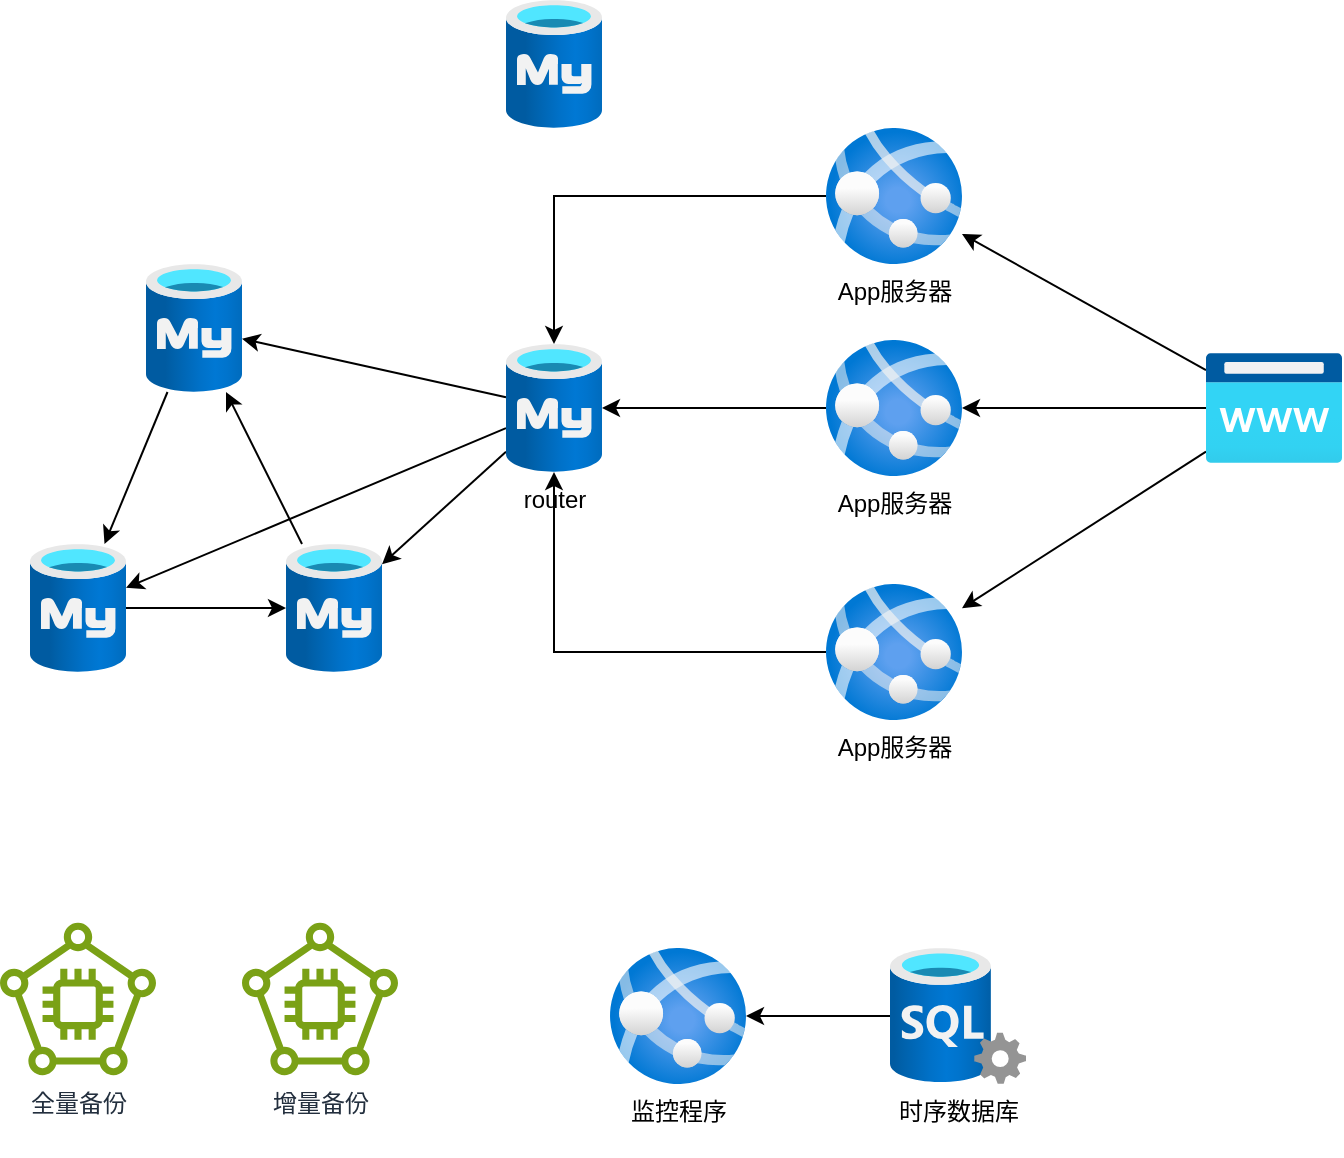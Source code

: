 <mxfile version="24.7.14" pages="5">
  <diagram name="L1" id="BFDUDT7zp8bW2f1VNkSr">
    <mxGraphModel dx="892" dy="621" grid="1" gridSize="10" guides="1" tooltips="1" connect="1" arrows="1" fold="1" page="1" pageScale="1" pageWidth="850" pageHeight="1100" math="0" shadow="0">
      <root>
        <mxCell id="0" />
        <mxCell id="1" parent="0" />
        <mxCell id="Ar2I6kyapb9o5fW3UJyG-4" value="" style="rounded=0;orthogonalLoop=1;jettySize=auto;html=1;" edge="1" parent="1" source="Ar2I6kyapb9o5fW3UJyG-1" target="Ar2I6kyapb9o5fW3UJyG-2">
          <mxGeometry relative="1" as="geometry" />
        </mxCell>
        <mxCell id="Ar2I6kyapb9o5fW3UJyG-1" value="" style="image;aspect=fixed;html=1;points=[];align=center;fontSize=12;image=img/lib/azure2/databases/Azure_Database_MySQL_Server.svg;" vertex="1" parent="1">
          <mxGeometry x="208" y="198" width="48" height="64" as="geometry" />
        </mxCell>
        <mxCell id="Ar2I6kyapb9o5fW3UJyG-5" value="" style="edgeStyle=orthogonalEdgeStyle;rounded=0;orthogonalLoop=1;jettySize=auto;html=1;" edge="1" parent="1" source="Ar2I6kyapb9o5fW3UJyG-2" target="Ar2I6kyapb9o5fW3UJyG-3">
          <mxGeometry relative="1" as="geometry" />
        </mxCell>
        <mxCell id="Ar2I6kyapb9o5fW3UJyG-2" value="" style="image;aspect=fixed;html=1;points=[];align=center;fontSize=12;image=img/lib/azure2/databases/Azure_Database_MySQL_Server.svg;" vertex="1" parent="1">
          <mxGeometry x="150" y="338" width="48" height="64" as="geometry" />
        </mxCell>
        <mxCell id="Ar2I6kyapb9o5fW3UJyG-6" value="" style="rounded=0;orthogonalLoop=1;jettySize=auto;html=1;" edge="1" parent="1" source="Ar2I6kyapb9o5fW3UJyG-3" target="Ar2I6kyapb9o5fW3UJyG-1">
          <mxGeometry relative="1" as="geometry" />
        </mxCell>
        <mxCell id="Ar2I6kyapb9o5fW3UJyG-3" value="" style="image;aspect=fixed;html=1;points=[];align=center;fontSize=12;image=img/lib/azure2/databases/Azure_Database_MySQL_Server.svg;" vertex="1" parent="1">
          <mxGeometry x="278" y="338" width="48" height="64" as="geometry" />
        </mxCell>
        <mxCell id="Ar2I6kyapb9o5fW3UJyG-8" value="" style="rounded=0;orthogonalLoop=1;jettySize=auto;html=1;" edge="1" parent="1" source="Ar2I6kyapb9o5fW3UJyG-7" target="Ar2I6kyapb9o5fW3UJyG-1">
          <mxGeometry relative="1" as="geometry" />
        </mxCell>
        <mxCell id="Ar2I6kyapb9o5fW3UJyG-9" value="" style="rounded=0;orthogonalLoop=1;jettySize=auto;html=1;" edge="1" parent="1" source="Ar2I6kyapb9o5fW3UJyG-7" target="Ar2I6kyapb9o5fW3UJyG-3">
          <mxGeometry relative="1" as="geometry" />
        </mxCell>
        <mxCell id="Ar2I6kyapb9o5fW3UJyG-10" value="" style="rounded=0;orthogonalLoop=1;jettySize=auto;html=1;" edge="1" parent="1" source="Ar2I6kyapb9o5fW3UJyG-7" target="Ar2I6kyapb9o5fW3UJyG-2">
          <mxGeometry relative="1" as="geometry" />
        </mxCell>
        <mxCell id="Ar2I6kyapb9o5fW3UJyG-7" value="router" style="image;aspect=fixed;html=1;points=[];align=center;fontSize=12;image=img/lib/azure2/databases/Azure_Database_MySQL_Server.svg;" vertex="1" parent="1">
          <mxGeometry x="388" y="238" width="48" height="64" as="geometry" />
        </mxCell>
        <mxCell id="Ar2I6kyapb9o5fW3UJyG-15" value="" style="edgeStyle=orthogonalEdgeStyle;rounded=0;orthogonalLoop=1;jettySize=auto;html=1;" edge="1" parent="1" source="Ar2I6kyapb9o5fW3UJyG-12" target="Ar2I6kyapb9o5fW3UJyG-7">
          <mxGeometry relative="1" as="geometry" />
        </mxCell>
        <mxCell id="Ar2I6kyapb9o5fW3UJyG-12" value="App服务器" style="image;aspect=fixed;html=1;points=[];align=center;fontSize=12;image=img/lib/azure2/app_services/App_Services.svg;" vertex="1" parent="1">
          <mxGeometry x="548" y="130" width="68" height="68" as="geometry" />
        </mxCell>
        <mxCell id="Ar2I6kyapb9o5fW3UJyG-17" value="" style="edgeStyle=orthogonalEdgeStyle;rounded=0;orthogonalLoop=1;jettySize=auto;html=1;" edge="1" parent="1" source="Ar2I6kyapb9o5fW3UJyG-13" target="Ar2I6kyapb9o5fW3UJyG-7">
          <mxGeometry relative="1" as="geometry" />
        </mxCell>
        <mxCell id="Ar2I6kyapb9o5fW3UJyG-13" value="App服务器" style="image;aspect=fixed;html=1;points=[];align=center;fontSize=12;image=img/lib/azure2/app_services/App_Services.svg;" vertex="1" parent="1">
          <mxGeometry x="548" y="358" width="68" height="68" as="geometry" />
        </mxCell>
        <mxCell id="Ar2I6kyapb9o5fW3UJyG-16" value="" style="edgeStyle=orthogonalEdgeStyle;rounded=0;orthogonalLoop=1;jettySize=auto;html=1;" edge="1" parent="1" source="Ar2I6kyapb9o5fW3UJyG-14" target="Ar2I6kyapb9o5fW3UJyG-7">
          <mxGeometry relative="1" as="geometry" />
        </mxCell>
        <mxCell id="Ar2I6kyapb9o5fW3UJyG-14" value="App服务器" style="image;aspect=fixed;html=1;points=[];align=center;fontSize=12;image=img/lib/azure2/app_services/App_Services.svg;" vertex="1" parent="1">
          <mxGeometry x="548" y="236" width="68" height="68" as="geometry" />
        </mxCell>
        <mxCell id="Ar2I6kyapb9o5fW3UJyG-19" value="" style="rounded=0;orthogonalLoop=1;jettySize=auto;html=1;" edge="1" parent="1" source="Ar2I6kyapb9o5fW3UJyG-18" target="Ar2I6kyapb9o5fW3UJyG-12">
          <mxGeometry relative="1" as="geometry" />
        </mxCell>
        <mxCell id="Ar2I6kyapb9o5fW3UJyG-20" value="" style="rounded=0;orthogonalLoop=1;jettySize=auto;html=1;" edge="1" parent="1" source="Ar2I6kyapb9o5fW3UJyG-18" target="Ar2I6kyapb9o5fW3UJyG-14">
          <mxGeometry relative="1" as="geometry" />
        </mxCell>
        <mxCell id="Ar2I6kyapb9o5fW3UJyG-21" value="" style="rounded=0;orthogonalLoop=1;jettySize=auto;html=1;" edge="1" parent="1" source="Ar2I6kyapb9o5fW3UJyG-18" target="Ar2I6kyapb9o5fW3UJyG-13">
          <mxGeometry relative="1" as="geometry" />
        </mxCell>
        <mxCell id="Ar2I6kyapb9o5fW3UJyG-18" value="" style="image;aspect=fixed;html=1;points=[];align=center;fontSize=12;image=img/lib/azure2/app_services/App_Service_Domains.svg;" vertex="1" parent="1">
          <mxGeometry x="738" y="242.5" width="68" height="55.0" as="geometry" />
        </mxCell>
        <mxCell id="81i1dUO_mtLAsaVfOT57-1" value="" style="image;aspect=fixed;html=1;points=[];align=center;fontSize=12;image=img/lib/azure2/databases/Azure_Database_MySQL_Server.svg;" vertex="1" parent="1">
          <mxGeometry x="388" y="66" width="48" height="64" as="geometry" />
        </mxCell>
        <mxCell id="81i1dUO_mtLAsaVfOT57-2" value="监控程序&lt;div&gt;&lt;br&gt;&lt;/div&gt;" style="image;aspect=fixed;html=1;points=[];align=center;fontSize=12;image=img/lib/azure2/app_services/App_Services.svg;" vertex="1" parent="1">
          <mxGeometry x="440" y="540" width="68" height="68" as="geometry" />
        </mxCell>
        <mxCell id="uQp_ELIqiohpTSqB1h4A-1" value="" style="edgeStyle=orthogonalEdgeStyle;rounded=0;orthogonalLoop=1;jettySize=auto;html=1;" edge="1" parent="1" source="81i1dUO_mtLAsaVfOT57-3" target="81i1dUO_mtLAsaVfOT57-2">
          <mxGeometry relative="1" as="geometry" />
        </mxCell>
        <mxCell id="81i1dUO_mtLAsaVfOT57-3" value="时序数据库" style="image;aspect=fixed;html=1;points=[];align=center;fontSize=12;image=img/lib/azure2/databases/SQL_Server.svg;" vertex="1" parent="1">
          <mxGeometry x="580" y="540" width="68" height="68" as="geometry" />
        </mxCell>
        <mxCell id="uQp_ELIqiohpTSqB1h4A-2" value="增量备份" style="sketch=0;outlineConnect=0;fontColor=#232F3E;gradientColor=none;fillColor=#7AA116;strokeColor=none;dashed=0;verticalLabelPosition=bottom;verticalAlign=top;align=center;html=1;fontSize=12;fontStyle=0;aspect=fixed;pointerEvents=1;shape=mxgraph.aws4.backup_compute;" vertex="1" parent="1">
          <mxGeometry x="256" y="527" width="78" height="77" as="geometry" />
        </mxCell>
        <mxCell id="uQp_ELIqiohpTSqB1h4A-3" value="全量备份" style="sketch=0;outlineConnect=0;fontColor=#232F3E;gradientColor=none;fillColor=#7AA116;strokeColor=none;dashed=0;verticalLabelPosition=bottom;verticalAlign=top;align=center;html=1;fontSize=12;fontStyle=0;aspect=fixed;pointerEvents=1;shape=mxgraph.aws4.backup_compute;" vertex="1" parent="1">
          <mxGeometry x="135" y="527" width="78" height="77" as="geometry" />
        </mxCell>
      </root>
    </mxGraphModel>
  </diagram>
  <diagram id="nIjgZ2-SpNTqjJREQWF2" name="L2">
    <mxGraphModel dx="892" dy="621" grid="1" gridSize="10" guides="1" tooltips="1" connect="1" arrows="1" fold="1" page="1" pageScale="1" pageWidth="850" pageHeight="1100" math="0" shadow="0">
      <root>
        <mxCell id="0" />
        <mxCell id="1" parent="0" />
        <mxCell id="2KMu9q8ZVu2z2tUtmJDD-1" value="" style="rounded=0;orthogonalLoop=1;jettySize=auto;html=1;" edge="1" parent="1" source="2KMu9q8ZVu2z2tUtmJDD-2" target="2KMu9q8ZVu2z2tUtmJDD-4">
          <mxGeometry relative="1" as="geometry" />
        </mxCell>
        <mxCell id="2KMu9q8ZVu2z2tUtmJDD-2" value="" style="image;aspect=fixed;html=1;points=[];align=center;fontSize=12;image=img/lib/azure2/databases/Azure_Database_MySQL_Server.svg;" vertex="1" parent="1">
          <mxGeometry x="240" y="80" width="48" height="64" as="geometry" />
        </mxCell>
        <mxCell id="2KMu9q8ZVu2z2tUtmJDD-3" value="" style="edgeStyle=orthogonalEdgeStyle;rounded=0;orthogonalLoop=1;jettySize=auto;html=1;" edge="1" parent="1" source="2KMu9q8ZVu2z2tUtmJDD-4" target="2KMu9q8ZVu2z2tUtmJDD-6">
          <mxGeometry relative="1" as="geometry" />
        </mxCell>
        <mxCell id="2KMu9q8ZVu2z2tUtmJDD-4" value="" style="image;aspect=fixed;html=1;points=[];align=center;fontSize=12;image=img/lib/azure2/databases/Azure_Database_MySQL_Server.svg;" vertex="1" parent="1">
          <mxGeometry x="182" y="220" width="48" height="64" as="geometry" />
        </mxCell>
        <mxCell id="2KMu9q8ZVu2z2tUtmJDD-5" value="" style="rounded=0;orthogonalLoop=1;jettySize=auto;html=1;" edge="1" parent="1" source="2KMu9q8ZVu2z2tUtmJDD-6" target="2KMu9q8ZVu2z2tUtmJDD-2">
          <mxGeometry relative="1" as="geometry" />
        </mxCell>
        <mxCell id="2KMu9q8ZVu2z2tUtmJDD-6" value="" style="image;aspect=fixed;html=1;points=[];align=center;fontSize=12;image=img/lib/azure2/databases/Azure_Database_MySQL_Server.svg;" vertex="1" parent="1">
          <mxGeometry x="310" y="220" width="48" height="64" as="geometry" />
        </mxCell>
        <mxCell id="2KMu9q8ZVu2z2tUtmJDD-7" value="" style="rounded=0;orthogonalLoop=1;jettySize=auto;html=1;" edge="1" parent="1" source="2KMu9q8ZVu2z2tUtmJDD-10" target="2KMu9q8ZVu2z2tUtmJDD-2">
          <mxGeometry relative="1" as="geometry" />
        </mxCell>
        <mxCell id="2KMu9q8ZVu2z2tUtmJDD-8" value="" style="rounded=0;orthogonalLoop=1;jettySize=auto;html=1;" edge="1" parent="1" source="2KMu9q8ZVu2z2tUtmJDD-10" target="2KMu9q8ZVu2z2tUtmJDD-6">
          <mxGeometry relative="1" as="geometry" />
        </mxCell>
        <mxCell id="2KMu9q8ZVu2z2tUtmJDD-9" value="" style="rounded=0;orthogonalLoop=1;jettySize=auto;html=1;" edge="1" parent="1" source="2KMu9q8ZVu2z2tUtmJDD-10" target="2KMu9q8ZVu2z2tUtmJDD-4">
          <mxGeometry relative="1" as="geometry" />
        </mxCell>
        <mxCell id="2KMu9q8ZVu2z2tUtmJDD-10" value="router" style="image;aspect=fixed;html=1;points=[];align=center;fontSize=12;image=img/lib/azure2/databases/Azure_Database_MySQL_Server.svg;" vertex="1" parent="1">
          <mxGeometry x="420" y="120" width="48" height="64" as="geometry" />
        </mxCell>
        <mxCell id="2KMu9q8ZVu2z2tUtmJDD-11" value="" style="edgeStyle=orthogonalEdgeStyle;rounded=0;orthogonalLoop=1;jettySize=auto;html=1;" edge="1" parent="1" source="2KMu9q8ZVu2z2tUtmJDD-12" target="2KMu9q8ZVu2z2tUtmJDD-10">
          <mxGeometry relative="1" as="geometry" />
        </mxCell>
        <mxCell id="2KMu9q8ZVu2z2tUtmJDD-12" value="App服务器" style="image;aspect=fixed;html=1;points=[];align=center;fontSize=12;image=img/lib/azure2/app_services/App_Services.svg;" vertex="1" parent="1">
          <mxGeometry x="580" y="12" width="68" height="68" as="geometry" />
        </mxCell>
        <mxCell id="2KMu9q8ZVu2z2tUtmJDD-13" value="" style="edgeStyle=orthogonalEdgeStyle;rounded=0;orthogonalLoop=1;jettySize=auto;html=1;" edge="1" parent="1" source="2KMu9q8ZVu2z2tUtmJDD-14" target="2KMu9q8ZVu2z2tUtmJDD-10">
          <mxGeometry relative="1" as="geometry" />
        </mxCell>
        <mxCell id="2KMu9q8ZVu2z2tUtmJDD-27" value="" style="rounded=0;orthogonalLoop=1;jettySize=auto;html=1;" edge="1" parent="1" source="2KMu9q8ZVu2z2tUtmJDD-14" target="2KMu9q8ZVu2z2tUtmJDD-23">
          <mxGeometry relative="1" as="geometry" />
        </mxCell>
        <mxCell id="2KMu9q8ZVu2z2tUtmJDD-14" value="App服务器" style="image;aspect=fixed;html=1;points=[];align=center;fontSize=12;image=img/lib/azure2/app_services/App_Services.svg;" vertex="1" parent="1">
          <mxGeometry x="580" y="240" width="68" height="68" as="geometry" />
        </mxCell>
        <mxCell id="2KMu9q8ZVu2z2tUtmJDD-29" value="" style="edgeStyle=orthogonalEdgeStyle;rounded=0;orthogonalLoop=1;jettySize=auto;html=1;" edge="1" parent="1" source="2KMu9q8ZVu2z2tUtmJDD-16" target="2KMu9q8ZVu2z2tUtmJDD-10">
          <mxGeometry relative="1" as="geometry" />
        </mxCell>
        <mxCell id="2KMu9q8ZVu2z2tUtmJDD-16" value="App服务器" style="image;aspect=fixed;html=1;points=[];align=center;fontSize=12;image=img/lib/azure2/app_services/App_Services.svg;" vertex="1" parent="1">
          <mxGeometry x="580" y="118" width="68" height="68" as="geometry" />
        </mxCell>
        <mxCell id="2KMu9q8ZVu2z2tUtmJDD-17" value="" style="rounded=0;orthogonalLoop=1;jettySize=auto;html=1;" edge="1" parent="1" source="2KMu9q8ZVu2z2tUtmJDD-20" target="2KMu9q8ZVu2z2tUtmJDD-12">
          <mxGeometry relative="1" as="geometry" />
        </mxCell>
        <mxCell id="2KMu9q8ZVu2z2tUtmJDD-18" value="" style="rounded=0;orthogonalLoop=1;jettySize=auto;html=1;" edge="1" parent="1" source="2KMu9q8ZVu2z2tUtmJDD-20" target="2KMu9q8ZVu2z2tUtmJDD-16">
          <mxGeometry relative="1" as="geometry" />
        </mxCell>
        <mxCell id="2KMu9q8ZVu2z2tUtmJDD-19" value="" style="rounded=0;orthogonalLoop=1;jettySize=auto;html=1;" edge="1" parent="1" source="2KMu9q8ZVu2z2tUtmJDD-20" target="2KMu9q8ZVu2z2tUtmJDD-14">
          <mxGeometry relative="1" as="geometry" />
        </mxCell>
        <mxCell id="2KMu9q8ZVu2z2tUtmJDD-20" value="" style="image;aspect=fixed;html=1;points=[];align=center;fontSize=12;image=img/lib/azure2/app_services/App_Service_Domains.svg;" vertex="1" parent="1">
          <mxGeometry x="770" y="124.5" width="68" height="55.0" as="geometry" />
        </mxCell>
        <mxCell id="2KMu9q8ZVu2z2tUtmJDD-23" value="NFS" style="image;aspect=fixed;html=1;points=[];align=center;fontSize=12;image=img/lib/azure2/storage/StorSimple_Data_Managers.svg;" vertex="1" parent="1">
          <mxGeometry x="470" y="390" width="48" height="64" as="geometry" />
        </mxCell>
        <mxCell id="2KMu9q8ZVu2z2tUtmJDD-32" value="" style="rounded=0;orthogonalLoop=1;jettySize=auto;html=1;" edge="1" parent="1" source="2KMu9q8ZVu2z2tUtmJDD-26" target="2KMu9q8ZVu2z2tUtmJDD-10">
          <mxGeometry relative="1" as="geometry" />
        </mxCell>
        <mxCell id="2KMu9q8ZVu2z2tUtmJDD-33" value="" style="edgeStyle=orthogonalEdgeStyle;rounded=0;orthogonalLoop=1;jettySize=auto;html=1;" edge="1" parent="1" source="2KMu9q8ZVu2z2tUtmJDD-26" target="2KMu9q8ZVu2z2tUtmJDD-23">
          <mxGeometry relative="1" as="geometry" />
        </mxCell>
        <mxCell id="2KMu9q8ZVu2z2tUtmJDD-26" value="定时任务" style="points=[[0.145,0.145,0],[0.5,0,0],[0.855,0.145,0],[1,0.5,0],[0.855,0.855,0],[0.5,1,0],[0.145,0.855,0],[0,0.5,0]];shape=mxgraph.bpmn.event;html=1;verticalLabelPosition=bottom;labelBackgroundColor=#ffffff;verticalAlign=top;align=center;perimeter=ellipsePerimeter;outlineConnect=0;aspect=fixed;outline=catching;symbol=timer;" vertex="1" parent="1">
          <mxGeometry x="350" y="397" width="50" height="50" as="geometry" />
        </mxCell>
        <mxCell id="2KMu9q8ZVu2z2tUtmJDD-30" value="" style="endArrow=classic;html=1;rounded=0;" edge="1" parent="1" source="2KMu9q8ZVu2z2tUtmJDD-12" target="2KMu9q8ZVu2z2tUtmJDD-23">
          <mxGeometry width="50" height="50" relative="1" as="geometry">
            <mxPoint x="420" y="220" as="sourcePoint" />
            <mxPoint x="470" y="170" as="targetPoint" />
          </mxGeometry>
        </mxCell>
        <mxCell id="2KMu9q8ZVu2z2tUtmJDD-31" value="" style="endArrow=classic;html=1;rounded=0;" edge="1" parent="1" source="2KMu9q8ZVu2z2tUtmJDD-16" target="2KMu9q8ZVu2z2tUtmJDD-23">
          <mxGeometry width="50" height="50" relative="1" as="geometry">
            <mxPoint x="420" y="220" as="sourcePoint" />
            <mxPoint x="560" y="200" as="targetPoint" />
          </mxGeometry>
        </mxCell>
      </root>
    </mxGraphModel>
  </diagram>
  <diagram id="y6FhThIO_ZO7V0j0Mpfw" name="L3">
    <mxGraphModel dx="892" dy="621" grid="1" gridSize="10" guides="1" tooltips="1" connect="1" arrows="1" fold="1" page="1" pageScale="1" pageWidth="850" pageHeight="1100" math="0" shadow="0">
      <root>
        <mxCell id="0" />
        <mxCell id="1" parent="0" />
        <mxCell id="eptUyO4xNGn-BXEB1Qza-1" value="" style="rounded=0;orthogonalLoop=1;jettySize=auto;html=1;" edge="1" parent="1" source="eptUyO4xNGn-BXEB1Qza-2" target="eptUyO4xNGn-BXEB1Qza-4">
          <mxGeometry relative="1" as="geometry" />
        </mxCell>
        <mxCell id="eptUyO4xNGn-BXEB1Qza-2" value="" style="image;aspect=fixed;html=1;points=[];align=center;fontSize=12;image=img/lib/azure2/databases/Azure_Database_MySQL_Server.svg;" vertex="1" parent="1">
          <mxGeometry x="240" y="80" width="48" height="64" as="geometry" />
        </mxCell>
        <mxCell id="eptUyO4xNGn-BXEB1Qza-3" value="" style="edgeStyle=orthogonalEdgeStyle;rounded=0;orthogonalLoop=1;jettySize=auto;html=1;" edge="1" parent="1" source="eptUyO4xNGn-BXEB1Qza-4" target="eptUyO4xNGn-BXEB1Qza-6">
          <mxGeometry relative="1" as="geometry" />
        </mxCell>
        <mxCell id="eptUyO4xNGn-BXEB1Qza-4" value="" style="image;aspect=fixed;html=1;points=[];align=center;fontSize=12;image=img/lib/azure2/databases/Azure_Database_MySQL_Server.svg;" vertex="1" parent="1">
          <mxGeometry x="182" y="220" width="48" height="64" as="geometry" />
        </mxCell>
        <mxCell id="eptUyO4xNGn-BXEB1Qza-5" value="" style="rounded=0;orthogonalLoop=1;jettySize=auto;html=1;" edge="1" parent="1" source="eptUyO4xNGn-BXEB1Qza-6" target="eptUyO4xNGn-BXEB1Qza-2">
          <mxGeometry relative="1" as="geometry" />
        </mxCell>
        <mxCell id="eptUyO4xNGn-BXEB1Qza-6" value="" style="image;aspect=fixed;html=1;points=[];align=center;fontSize=12;image=img/lib/azure2/databases/Azure_Database_MySQL_Server.svg;" vertex="1" parent="1">
          <mxGeometry x="310" y="220" width="48" height="64" as="geometry" />
        </mxCell>
        <mxCell id="eptUyO4xNGn-BXEB1Qza-7" value="" style="rounded=0;orthogonalLoop=1;jettySize=auto;html=1;" edge="1" parent="1" source="eptUyO4xNGn-BXEB1Qza-10" target="eptUyO4xNGn-BXEB1Qza-2">
          <mxGeometry relative="1" as="geometry" />
        </mxCell>
        <mxCell id="eptUyO4xNGn-BXEB1Qza-8" value="" style="rounded=0;orthogonalLoop=1;jettySize=auto;html=1;" edge="1" parent="1" source="eptUyO4xNGn-BXEB1Qza-10" target="eptUyO4xNGn-BXEB1Qza-6">
          <mxGeometry relative="1" as="geometry" />
        </mxCell>
        <mxCell id="eptUyO4xNGn-BXEB1Qza-9" value="" style="rounded=0;orthogonalLoop=1;jettySize=auto;html=1;" edge="1" parent="1" source="eptUyO4xNGn-BXEB1Qza-10" target="eptUyO4xNGn-BXEB1Qza-4">
          <mxGeometry relative="1" as="geometry" />
        </mxCell>
        <mxCell id="eptUyO4xNGn-BXEB1Qza-10" value="router" style="image;aspect=fixed;html=1;points=[];align=center;fontSize=12;image=img/lib/azure2/databases/Azure_Database_MySQL_Server.svg;" vertex="1" parent="1">
          <mxGeometry x="420" y="120" width="48" height="64" as="geometry" />
        </mxCell>
        <mxCell id="eptUyO4xNGn-BXEB1Qza-11" value="" style="edgeStyle=orthogonalEdgeStyle;rounded=0;orthogonalLoop=1;jettySize=auto;html=1;" edge="1" parent="1" source="eptUyO4xNGn-BXEB1Qza-12" target="eptUyO4xNGn-BXEB1Qza-10">
          <mxGeometry relative="1" as="geometry" />
        </mxCell>
        <mxCell id="eptUyO4xNGn-BXEB1Qza-12" value="App服务器" style="image;aspect=fixed;html=1;points=[];align=center;fontSize=12;image=img/lib/azure2/app_services/App_Services.svg;" vertex="1" parent="1">
          <mxGeometry x="580" y="12" width="68" height="68" as="geometry" />
        </mxCell>
        <mxCell id="eptUyO4xNGn-BXEB1Qza-13" value="" style="edgeStyle=orthogonalEdgeStyle;rounded=0;orthogonalLoop=1;jettySize=auto;html=1;" edge="1" parent="1" source="eptUyO4xNGn-BXEB1Qza-15" target="eptUyO4xNGn-BXEB1Qza-10">
          <mxGeometry relative="1" as="geometry" />
        </mxCell>
        <mxCell id="eptUyO4xNGn-BXEB1Qza-14" value="" style="rounded=0;orthogonalLoop=1;jettySize=auto;html=1;" edge="1" parent="1" source="eptUyO4xNGn-BXEB1Qza-15" target="eptUyO4xNGn-BXEB1Qza-22">
          <mxGeometry relative="1" as="geometry" />
        </mxCell>
        <mxCell id="eptUyO4xNGn-BXEB1Qza-15" value="App服务器" style="image;aspect=fixed;html=1;points=[];align=center;fontSize=12;image=img/lib/azure2/app_services/App_Services.svg;" vertex="1" parent="1">
          <mxGeometry x="580" y="240" width="68" height="68" as="geometry" />
        </mxCell>
        <mxCell id="eptUyO4xNGn-BXEB1Qza-16" value="" style="edgeStyle=orthogonalEdgeStyle;rounded=0;orthogonalLoop=1;jettySize=auto;html=1;" edge="1" parent="1" source="eptUyO4xNGn-BXEB1Qza-17" target="eptUyO4xNGn-BXEB1Qza-10">
          <mxGeometry relative="1" as="geometry" />
        </mxCell>
        <mxCell id="eptUyO4xNGn-BXEB1Qza-17" value="App服务器" style="image;aspect=fixed;html=1;points=[];align=center;fontSize=12;image=img/lib/azure2/app_services/App_Services.svg;" vertex="1" parent="1">
          <mxGeometry x="580" y="118" width="68" height="68" as="geometry" />
        </mxCell>
        <mxCell id="eptUyO4xNGn-BXEB1Qza-18" value="" style="rounded=0;orthogonalLoop=1;jettySize=auto;html=1;" edge="1" parent="1" source="eptUyO4xNGn-BXEB1Qza-21" target="eptUyO4xNGn-BXEB1Qza-12">
          <mxGeometry relative="1" as="geometry" />
        </mxCell>
        <mxCell id="eptUyO4xNGn-BXEB1Qza-19" value="" style="rounded=0;orthogonalLoop=1;jettySize=auto;html=1;" edge="1" parent="1" source="eptUyO4xNGn-BXEB1Qza-21" target="eptUyO4xNGn-BXEB1Qza-17">
          <mxGeometry relative="1" as="geometry" />
        </mxCell>
        <mxCell id="eptUyO4xNGn-BXEB1Qza-20" value="" style="rounded=0;orthogonalLoop=1;jettySize=auto;html=1;" edge="1" parent="1" source="eptUyO4xNGn-BXEB1Qza-21" target="eptUyO4xNGn-BXEB1Qza-15">
          <mxGeometry relative="1" as="geometry" />
        </mxCell>
        <mxCell id="eptUyO4xNGn-BXEB1Qza-21" value="" style="image;aspect=fixed;html=1;points=[];align=center;fontSize=12;image=img/lib/azure2/app_services/App_Service_Domains.svg;" vertex="1" parent="1">
          <mxGeometry x="770" y="124.5" width="68" height="55.0" as="geometry" />
        </mxCell>
        <mxCell id="eptUyO4xNGn-BXEB1Qza-22" value="NFS" style="image;aspect=fixed;html=1;points=[];align=center;fontSize=12;image=img/lib/azure2/storage/StorSimple_Data_Managers.svg;" vertex="1" parent="1">
          <mxGeometry x="500" y="460" width="48" height="64" as="geometry" />
        </mxCell>
        <mxCell id="eptUyO4xNGn-BXEB1Qza-26" value="" style="endArrow=classic;html=1;rounded=0;" edge="1" parent="1" source="eptUyO4xNGn-BXEB1Qza-12" target="eptUyO4xNGn-BXEB1Qza-22">
          <mxGeometry width="50" height="50" relative="1" as="geometry">
            <mxPoint x="420" y="220" as="sourcePoint" />
            <mxPoint x="470" y="170" as="targetPoint" />
          </mxGeometry>
        </mxCell>
        <mxCell id="eptUyO4xNGn-BXEB1Qza-27" value="" style="endArrow=classic;html=1;rounded=0;" edge="1" parent="1" source="eptUyO4xNGn-BXEB1Qza-17" target="eptUyO4xNGn-BXEB1Qza-22">
          <mxGeometry width="50" height="50" relative="1" as="geometry">
            <mxPoint x="420" y="220" as="sourcePoint" />
            <mxPoint x="560" y="200" as="targetPoint" />
          </mxGeometry>
        </mxCell>
        <mxCell id="eptUyO4xNGn-BXEB1Qza-28" value="Redis集群" style="image;aspect=fixed;html=1;points=[];align=center;fontSize=12;image=img/lib/azure2/databases/Cache_Redis.svg;" vertex="1" parent="1">
          <mxGeometry x="310" y="466" width="64" height="52" as="geometry" />
        </mxCell>
        <mxCell id="eptUyO4xNGn-BXEB1Qza-30" value="" style="edgeStyle=orthogonalEdgeStyle;rounded=0;orthogonalLoop=1;jettySize=auto;html=1;" edge="1" parent="1" source="eptUyO4xNGn-BXEB1Qza-29" target="eptUyO4xNGn-BXEB1Qza-10">
          <mxGeometry relative="1" as="geometry" />
        </mxCell>
        <mxCell id="eptUyO4xNGn-BXEB1Qza-31" value="" style="edgeStyle=orthogonalEdgeStyle;rounded=0;orthogonalLoop=1;jettySize=auto;html=1;" edge="1" parent="1" source="eptUyO4xNGn-BXEB1Qza-29" target="eptUyO4xNGn-BXEB1Qza-28">
          <mxGeometry relative="1" as="geometry" />
        </mxCell>
        <mxCell id="eptUyO4xNGn-BXEB1Qza-32" value="" style="edgeStyle=orthogonalEdgeStyle;rounded=0;orthogonalLoop=1;jettySize=auto;html=1;" edge="1" parent="1" source="eptUyO4xNGn-BXEB1Qza-29" target="eptUyO4xNGn-BXEB1Qza-22">
          <mxGeometry relative="1" as="geometry" />
        </mxCell>
        <mxCell id="eptUyO4xNGn-BXEB1Qza-29" value="ETL" style="image;aspect=fixed;html=1;points=[];align=center;fontSize=12;image=img/lib/azure2/storage/StorSimple_Data_Managers.svg;" vertex="1" parent="1">
          <mxGeometry x="420" y="460" width="48" height="64" as="geometry" />
        </mxCell>
      </root>
    </mxGraphModel>
  </diagram>
  <diagram id="7fVqN9MMZaLEQdqv-YGP" name="L4">
    <mxGraphModel dx="892" dy="621" grid="1" gridSize="10" guides="1" tooltips="1" connect="1" arrows="1" fold="1" page="1" pageScale="1" pageWidth="850" pageHeight="1100" math="0" shadow="0">
      <root>
        <mxCell id="0" />
        <mxCell id="1" parent="0" />
        <mxCell id="fPP4Iizd9QlT9NWYujbH-1" value="" style="rounded=0;orthogonalLoop=1;jettySize=auto;html=1;" edge="1" parent="1" source="fPP4Iizd9QlT9NWYujbH-2" target="fPP4Iizd9QlT9NWYujbH-4">
          <mxGeometry relative="1" as="geometry" />
        </mxCell>
        <mxCell id="fPP4Iizd9QlT9NWYujbH-2" value="" style="image;aspect=fixed;html=1;points=[];align=center;fontSize=12;image=img/lib/azure2/databases/Azure_Database_MySQL_Server.svg;" vertex="1" parent="1">
          <mxGeometry x="168" y="12" width="48" height="64" as="geometry" />
        </mxCell>
        <mxCell id="fPP4Iizd9QlT9NWYujbH-3" value="" style="edgeStyle=orthogonalEdgeStyle;rounded=0;orthogonalLoop=1;jettySize=auto;html=1;" edge="1" parent="1" source="fPP4Iizd9QlT9NWYujbH-4" target="fPP4Iizd9QlT9NWYujbH-6">
          <mxGeometry relative="1" as="geometry" />
        </mxCell>
        <mxCell id="fPP4Iizd9QlT9NWYujbH-4" value="" style="image;aspect=fixed;html=1;points=[];align=center;fontSize=12;image=img/lib/azure2/databases/Azure_Database_MySQL_Server.svg;" vertex="1" parent="1">
          <mxGeometry x="110" y="152" width="48" height="64" as="geometry" />
        </mxCell>
        <mxCell id="fPP4Iizd9QlT9NWYujbH-5" value="" style="rounded=0;orthogonalLoop=1;jettySize=auto;html=1;" edge="1" parent="1" source="fPP4Iizd9QlT9NWYujbH-6" target="fPP4Iizd9QlT9NWYujbH-2">
          <mxGeometry relative="1" as="geometry" />
        </mxCell>
        <mxCell id="fPP4Iizd9QlT9NWYujbH-6" value="" style="image;aspect=fixed;html=1;points=[];align=center;fontSize=12;image=img/lib/azure2/databases/Azure_Database_MySQL_Server.svg;" vertex="1" parent="1">
          <mxGeometry x="238" y="152" width="48" height="64" as="geometry" />
        </mxCell>
        <mxCell id="fPP4Iizd9QlT9NWYujbH-7" value="" style="rounded=0;orthogonalLoop=1;jettySize=auto;html=1;" edge="1" parent="1" source="fPP4Iizd9QlT9NWYujbH-10" target="fPP4Iizd9QlT9NWYujbH-2">
          <mxGeometry relative="1" as="geometry" />
        </mxCell>
        <mxCell id="fPP4Iizd9QlT9NWYujbH-8" value="" style="rounded=0;orthogonalLoop=1;jettySize=auto;html=1;" edge="1" parent="1" source="fPP4Iizd9QlT9NWYujbH-10" target="fPP4Iizd9QlT9NWYujbH-6">
          <mxGeometry relative="1" as="geometry" />
        </mxCell>
        <mxCell id="fPP4Iizd9QlT9NWYujbH-9" value="" style="rounded=0;orthogonalLoop=1;jettySize=auto;html=1;" edge="1" parent="1" source="fPP4Iizd9QlT9NWYujbH-10" target="fPP4Iizd9QlT9NWYujbH-4">
          <mxGeometry relative="1" as="geometry" />
        </mxCell>
        <mxCell id="fPP4Iizd9QlT9NWYujbH-10" value="router" style="image;aspect=fixed;html=1;points=[];align=center;fontSize=12;image=img/lib/azure2/databases/Azure_Database_MySQL_Server.svg;" vertex="1" parent="1">
          <mxGeometry x="420" y="120" width="48" height="64" as="geometry" />
        </mxCell>
        <mxCell id="fPP4Iizd9QlT9NWYujbH-11" value="" style="edgeStyle=orthogonalEdgeStyle;rounded=0;orthogonalLoop=1;jettySize=auto;html=1;" edge="1" parent="1" source="fPP4Iizd9QlT9NWYujbH-12" target="fPP4Iizd9QlT9NWYujbH-10">
          <mxGeometry relative="1" as="geometry" />
        </mxCell>
        <mxCell id="fPP4Iizd9QlT9NWYujbH-12" value="App服务器" style="image;aspect=fixed;html=1;points=[];align=center;fontSize=12;image=img/lib/azure2/app_services/App_Services.svg;" vertex="1" parent="1">
          <mxGeometry x="580" y="12" width="68" height="68" as="geometry" />
        </mxCell>
        <mxCell id="fPP4Iizd9QlT9NWYujbH-13" value="" style="edgeStyle=orthogonalEdgeStyle;rounded=0;orthogonalLoop=1;jettySize=auto;html=1;" edge="1" parent="1" source="fPP4Iizd9QlT9NWYujbH-15" target="fPP4Iizd9QlT9NWYujbH-10">
          <mxGeometry relative="1" as="geometry" />
        </mxCell>
        <mxCell id="fPP4Iizd9QlT9NWYujbH-14" value="" style="rounded=0;orthogonalLoop=1;jettySize=auto;html=1;" edge="1" parent="1" source="fPP4Iizd9QlT9NWYujbH-15" target="fPP4Iizd9QlT9NWYujbH-22">
          <mxGeometry relative="1" as="geometry" />
        </mxCell>
        <mxCell id="fPP4Iizd9QlT9NWYujbH-15" value="App服务器" style="image;aspect=fixed;html=1;points=[];align=center;fontSize=12;image=img/lib/azure2/app_services/App_Services.svg;" vertex="1" parent="1">
          <mxGeometry x="580" y="240" width="68" height="68" as="geometry" />
        </mxCell>
        <mxCell id="fPP4Iizd9QlT9NWYujbH-16" value="" style="edgeStyle=orthogonalEdgeStyle;rounded=0;orthogonalLoop=1;jettySize=auto;html=1;" edge="1" parent="1" source="fPP4Iizd9QlT9NWYujbH-17" target="fPP4Iizd9QlT9NWYujbH-10">
          <mxGeometry relative="1" as="geometry" />
        </mxCell>
        <mxCell id="fPP4Iizd9QlT9NWYujbH-17" value="App服务器" style="image;aspect=fixed;html=1;points=[];align=center;fontSize=12;image=img/lib/azure2/app_services/App_Services.svg;" vertex="1" parent="1">
          <mxGeometry x="580" y="118" width="68" height="68" as="geometry" />
        </mxCell>
        <mxCell id="fPP4Iizd9QlT9NWYujbH-18" value="" style="rounded=0;orthogonalLoop=1;jettySize=auto;html=1;" edge="1" parent="1" source="fPP4Iizd9QlT9NWYujbH-21" target="fPP4Iizd9QlT9NWYujbH-12">
          <mxGeometry relative="1" as="geometry" />
        </mxCell>
        <mxCell id="fPP4Iizd9QlT9NWYujbH-19" value="" style="rounded=0;orthogonalLoop=1;jettySize=auto;html=1;" edge="1" parent="1" source="fPP4Iizd9QlT9NWYujbH-21" target="fPP4Iizd9QlT9NWYujbH-17">
          <mxGeometry relative="1" as="geometry" />
        </mxCell>
        <mxCell id="fPP4Iizd9QlT9NWYujbH-20" value="" style="rounded=0;orthogonalLoop=1;jettySize=auto;html=1;" edge="1" parent="1" source="fPP4Iizd9QlT9NWYujbH-21" target="fPP4Iizd9QlT9NWYujbH-15">
          <mxGeometry relative="1" as="geometry" />
        </mxCell>
        <mxCell id="fPP4Iizd9QlT9NWYujbH-21" value="" style="image;aspect=fixed;html=1;points=[];align=center;fontSize=12;image=img/lib/azure2/app_services/App_Service_Domains.svg;" vertex="1" parent="1">
          <mxGeometry x="770" y="124.5" width="68" height="55.0" as="geometry" />
        </mxCell>
        <mxCell id="fPP4Iizd9QlT9NWYujbH-22" value="NFS" style="image;aspect=fixed;html=1;points=[];align=center;fontSize=12;image=img/lib/azure2/storage/StorSimple_Data_Managers.svg;" vertex="1" parent="1">
          <mxGeometry x="500" y="460" width="48" height="64" as="geometry" />
        </mxCell>
        <mxCell id="fPP4Iizd9QlT9NWYujbH-23" value="" style="endArrow=classic;html=1;rounded=0;" edge="1" parent="1" source="fPP4Iizd9QlT9NWYujbH-12" target="fPP4Iizd9QlT9NWYujbH-22">
          <mxGeometry width="50" height="50" relative="1" as="geometry">
            <mxPoint x="420" y="220" as="sourcePoint" />
            <mxPoint x="470" y="170" as="targetPoint" />
          </mxGeometry>
        </mxCell>
        <mxCell id="fPP4Iizd9QlT9NWYujbH-24" value="" style="endArrow=classic;html=1;rounded=0;" edge="1" parent="1" source="fPP4Iizd9QlT9NWYujbH-17" target="fPP4Iizd9QlT9NWYujbH-22">
          <mxGeometry width="50" height="50" relative="1" as="geometry">
            <mxPoint x="420" y="220" as="sourcePoint" />
            <mxPoint x="560" y="200" as="targetPoint" />
          </mxGeometry>
        </mxCell>
        <mxCell id="fPP4Iizd9QlT9NWYujbH-25" value="Redis集群" style="image;aspect=fixed;html=1;points=[];align=center;fontSize=12;image=img/lib/azure2/databases/Cache_Redis.svg;" vertex="1" parent="1">
          <mxGeometry x="310" y="466" width="64" height="52" as="geometry" />
        </mxCell>
        <mxCell id="fPP4Iizd9QlT9NWYujbH-26" value="" style="edgeStyle=orthogonalEdgeStyle;rounded=0;orthogonalLoop=1;jettySize=auto;html=1;" edge="1" parent="1" source="fPP4Iizd9QlT9NWYujbH-29" target="fPP4Iizd9QlT9NWYujbH-10">
          <mxGeometry relative="1" as="geometry" />
        </mxCell>
        <mxCell id="fPP4Iizd9QlT9NWYujbH-27" value="" style="edgeStyle=orthogonalEdgeStyle;rounded=0;orthogonalLoop=1;jettySize=auto;html=1;" edge="1" parent="1" source="fPP4Iizd9QlT9NWYujbH-29" target="fPP4Iizd9QlT9NWYujbH-25">
          <mxGeometry relative="1" as="geometry" />
        </mxCell>
        <mxCell id="fPP4Iizd9QlT9NWYujbH-28" value="" style="edgeStyle=orthogonalEdgeStyle;rounded=0;orthogonalLoop=1;jettySize=auto;html=1;" edge="1" parent="1" source="fPP4Iizd9QlT9NWYujbH-29" target="fPP4Iizd9QlT9NWYujbH-22">
          <mxGeometry relative="1" as="geometry" />
        </mxCell>
        <mxCell id="fPP4Iizd9QlT9NWYujbH-29" value="ETL" style="image;aspect=fixed;html=1;points=[];align=center;fontSize=12;image=img/lib/azure2/storage/StorSimple_Data_Managers.svg;" vertex="1" parent="1">
          <mxGeometry x="420" y="460" width="48" height="64" as="geometry" />
        </mxCell>
        <mxCell id="i6SBmhOwLSeUuUsg1Zj5-3" value="" style="edgeStyle=orthogonalEdgeStyle;rounded=0;orthogonalLoop=1;jettySize=auto;html=1;" edge="1" parent="1" source="fPP4Iizd9QlT9NWYujbH-30" target="i6SBmhOwLSeUuUsg1Zj5-2">
          <mxGeometry relative="1" as="geometry" />
        </mxCell>
        <mxCell id="fPP4Iizd9QlT9NWYujbH-30" value="ClickHouse" style="image;aspect=fixed;html=1;points=[];align=center;fontSize=12;image=img/lib/azure2/storage/StorSimple_Data_Managers.svg;" vertex="1" parent="1">
          <mxGeometry x="288" y="350" width="48" height="64" as="geometry" />
        </mxCell>
        <mxCell id="i6SBmhOwLSeUuUsg1Zj5-2" value="ClickHouse" style="image;aspect=fixed;html=1;points=[];align=center;fontSize=12;image=img/lib/azure2/storage/StorSimple_Data_Managers.svg;" vertex="1" parent="1">
          <mxGeometry x="140" y="350" width="48" height="64" as="geometry" />
        </mxCell>
        <mxCell id="i6SBmhOwLSeUuUsg1Zj5-4" value="" style="endArrow=classic;html=1;rounded=0;exitX=0.938;exitY=0.203;exitDx=0;exitDy=0;exitPerimeter=0;" edge="1" parent="1" source="fPP4Iizd9QlT9NWYujbH-30" target="fPP4Iizd9QlT9NWYujbH-12">
          <mxGeometry width="50" height="50" relative="1" as="geometry">
            <mxPoint x="400" y="330" as="sourcePoint" />
            <mxPoint x="450" y="280" as="targetPoint" />
          </mxGeometry>
        </mxCell>
        <mxCell id="i6SBmhOwLSeUuUsg1Zj5-5" value="" style="endArrow=classic;html=1;rounded=0;" edge="1" parent="1" source="fPP4Iizd9QlT9NWYujbH-30" target="fPP4Iizd9QlT9NWYujbH-17">
          <mxGeometry width="50" height="50" relative="1" as="geometry">
            <mxPoint x="400" y="330" as="sourcePoint" />
            <mxPoint x="450" y="280" as="targetPoint" />
          </mxGeometry>
        </mxCell>
        <mxCell id="i6SBmhOwLSeUuUsg1Zj5-6" value="" style="endArrow=classic;html=1;rounded=0;" edge="1" parent="1" source="fPP4Iizd9QlT9NWYujbH-30" target="fPP4Iizd9QlT9NWYujbH-15">
          <mxGeometry width="50" height="50" relative="1" as="geometry">
            <mxPoint x="400" y="330" as="sourcePoint" />
            <mxPoint x="450" y="280" as="targetPoint" />
          </mxGeometry>
        </mxCell>
        <mxCell id="i6SBmhOwLSeUuUsg1Zj5-8" value="" style="edgeStyle=orthogonalEdgeStyle;rounded=0;orthogonalLoop=1;jettySize=auto;html=1;" edge="1" parent="1" source="i6SBmhOwLSeUuUsg1Zj5-7" target="fPP4Iizd9QlT9NWYujbH-30">
          <mxGeometry relative="1" as="geometry" />
        </mxCell>
        <mxCell id="i6SBmhOwLSeUuUsg1Zj5-7" value="ETL" style="image;aspect=fixed;html=1;points=[];align=center;fontSize=12;image=img/lib/azure2/storage/StorSimple_Data_Managers.svg;" vertex="1" parent="1">
          <mxGeometry x="288" y="240" width="48" height="64" as="geometry" />
        </mxCell>
        <mxCell id="i6SBmhOwLSeUuUsg1Zj5-10" value="" style="endArrow=classic;html=1;rounded=0;" edge="1" parent="1" source="fPP4Iizd9QlT9NWYujbH-10" target="i6SBmhOwLSeUuUsg1Zj5-7">
          <mxGeometry width="50" height="50" relative="1" as="geometry">
            <mxPoint x="400" y="330" as="sourcePoint" />
            <mxPoint x="450" y="280" as="targetPoint" />
          </mxGeometry>
        </mxCell>
      </root>
    </mxGraphModel>
  </diagram>
  <diagram id="IMLo_JvIDd6dKpWcS0jT" name="L5">
    <mxGraphModel dx="892" dy="621" grid="1" gridSize="10" guides="1" tooltips="1" connect="1" arrows="1" fold="1" page="1" pageScale="1" pageWidth="850" pageHeight="1100" math="0" shadow="0">
      <root>
        <mxCell id="0" />
        <mxCell id="1" parent="0" />
      </root>
    </mxGraphModel>
  </diagram>
</mxfile>
